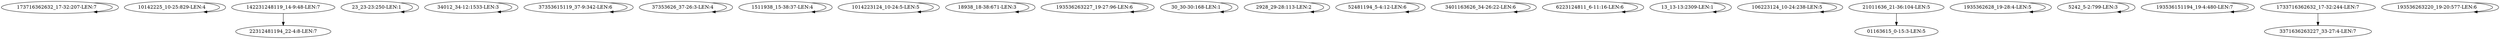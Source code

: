 digraph G {
    "173716362632_17-32:207-LEN:7" -> "173716362632_17-32:207-LEN:7";
    "10142225_10-25:829-LEN:4" -> "10142225_10-25:829-LEN:4";
    "142231248119_14-9:48-LEN:7" -> "22312481194_22-4:8-LEN:7";
    "23_23-23:250-LEN:1" -> "23_23-23:250-LEN:1";
    "34012_34-12:1533-LEN:3" -> "34012_34-12:1533-LEN:3";
    "37353615119_37-9:342-LEN:6" -> "37353615119_37-9:342-LEN:6";
    "37353626_37-26:3-LEN:4" -> "37353626_37-26:3-LEN:4";
    "1511938_15-38:37-LEN:4" -> "1511938_15-38:37-LEN:4";
    "1014223124_10-24:5-LEN:5" -> "1014223124_10-24:5-LEN:5";
    "18938_18-38:671-LEN:3" -> "18938_18-38:671-LEN:3";
    "193536263227_19-27:96-LEN:6" -> "193536263227_19-27:96-LEN:6";
    "30_30-30:168-LEN:1" -> "30_30-30:168-LEN:1";
    "2928_29-28:113-LEN:2" -> "2928_29-28:113-LEN:2";
    "52481194_5-4:12-LEN:6" -> "52481194_5-4:12-LEN:6";
    "3401163626_34-26:22-LEN:6" -> "3401163626_34-26:22-LEN:6";
    "6223124811_6-11:16-LEN:6" -> "6223124811_6-11:16-LEN:6";
    "13_13-13:2309-LEN:1" -> "13_13-13:2309-LEN:1";
    "106223124_10-24:238-LEN:5" -> "106223124_10-24:238-LEN:5";
    "21011636_21-36:104-LEN:5" -> "01163615_0-15:3-LEN:5";
    "1935362628_19-28:4-LEN:5" -> "1935362628_19-28:4-LEN:5";
    "5242_5-2:799-LEN:3" -> "5242_5-2:799-LEN:3";
    "193536151194_19-4:480-LEN:7" -> "193536151194_19-4:480-LEN:7";
    "1733716362632_17-32:244-LEN:7" -> "3371636263227_33-27:4-LEN:7";
    "193536263220_19-20:577-LEN:6" -> "193536263220_19-20:577-LEN:6";
}
